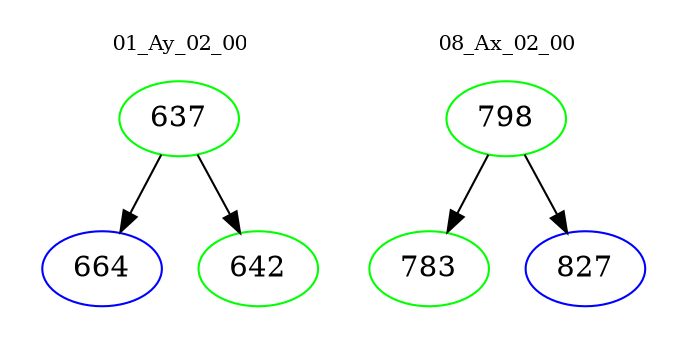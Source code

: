 digraph{
subgraph cluster_0 {
color = white
label = "01_Ay_02_00";
fontsize=10;
T0_637 [label="637", color="green"]
T0_637 -> T0_664 [color="black"]
T0_664 [label="664", color="blue"]
T0_637 -> T0_642 [color="black"]
T0_642 [label="642", color="green"]
}
subgraph cluster_1 {
color = white
label = "08_Ax_02_00";
fontsize=10;
T1_798 [label="798", color="green"]
T1_798 -> T1_783 [color="black"]
T1_783 [label="783", color="green"]
T1_798 -> T1_827 [color="black"]
T1_827 [label="827", color="blue"]
}
}
